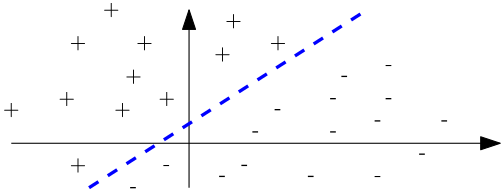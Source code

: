 <?xml version="1.0"?>
<!DOCTYPE ipe SYSTEM "ipe.dtd">
<ipe version="70218" creator="Ipe 7.2.28">
<info created="D:20251021161435" modified="D:20251021161435"/>
<ipestyle name="basic">
<symbol name="arrow/arc(spx)">
<path stroke="sym-stroke" fill="sym-stroke" pen="sym-pen">
0 0 m
-1 0.333 l
-1 -0.333 l
h
</path>
</symbol>
<symbol name="arrow/farc(spx)">
<path stroke="sym-stroke" fill="white" pen="sym-pen">
0 0 m
-1 0.333 l
-1 -0.333 l
h
</path>
</symbol>
<symbol name="arrow/ptarc(spx)">
<path stroke="sym-stroke" fill="sym-stroke" pen="sym-pen">
0 0 m
-1 0.333 l
-0.8 0 l
-1 -0.333 l
h
</path>
</symbol>
<symbol name="arrow/fptarc(spx)">
<path stroke="sym-stroke" fill="white" pen="sym-pen">
0 0 m
-1 0.333 l
-0.8 0 l
-1 -0.333 l
h
</path>
</symbol>
<symbol name="mark/circle(sx)" transformations="translations">
<path fill="sym-stroke">
0.6 0 0 0.6 0 0 e
0.4 0 0 0.4 0 0 e
</path>
</symbol>
<symbol name="mark/disk(sx)" transformations="translations">
<path fill="sym-stroke">
0.6 0 0 0.6 0 0 e
</path>
</symbol>
<symbol name="mark/fdisk(sfx)" transformations="translations">
<group>
<path fill="sym-fill">
0.5 0 0 0.5 0 0 e
</path>
<path fill="sym-stroke" fillrule="eofill">
0.6 0 0 0.6 0 0 e
0.4 0 0 0.4 0 0 e
</path>
</group>
</symbol>
<symbol name="mark/box(sx)" transformations="translations">
<path fill="sym-stroke" fillrule="eofill">
-0.6 -0.6 m
0.6 -0.6 l
0.6 0.6 l
-0.6 0.6 l
h
-0.4 -0.4 m
0.4 -0.4 l
0.4 0.4 l
-0.4 0.4 l
h
</path>
</symbol>
<symbol name="mark/square(sx)" transformations="translations">
<path fill="sym-stroke">
-0.6 -0.6 m
0.6 -0.6 l
0.6 0.6 l
-0.6 0.6 l
h
</path>
</symbol>
<symbol name="mark/fsquare(sfx)" transformations="translations">
<group>
<path fill="sym-fill">
-0.5 -0.5 m
0.5 -0.5 l
0.5 0.5 l
-0.5 0.5 l
h
</path>
<path fill="sym-stroke" fillrule="eofill">
-0.6 -0.6 m
0.6 -0.6 l
0.6 0.6 l
-0.6 0.6 l
h
-0.4 -0.4 m
0.4 -0.4 l
0.4 0.4 l
-0.4 0.4 l
h
</path>
</group>
</symbol>
<symbol name="mark/cross(sx)" transformations="translations">
<group>
<path fill="sym-stroke">
-0.43 -0.57 m
0.57 0.43 l
0.43 0.57 l
-0.57 -0.43 l
h
</path>
<path fill="sym-stroke">
-0.43 0.57 m
0.57 -0.43 l
0.43 -0.57 l
-0.57 0.43 l
h
</path>
</group>
</symbol>
<symbol name="arrow/fnormal(spx)">
<path stroke="sym-stroke" fill="white" pen="sym-pen">
0 0 m
-1 0.333 l
-1 -0.333 l
h
</path>
</symbol>
<symbol name="arrow/pointed(spx)">
<path stroke="sym-stroke" fill="sym-stroke" pen="sym-pen">
0 0 m
-1 0.333 l
-0.8 0 l
-1 -0.333 l
h
</path>
</symbol>
<symbol name="arrow/fpointed(spx)">
<path stroke="sym-stroke" fill="white" pen="sym-pen">
0 0 m
-1 0.333 l
-0.8 0 l
-1 -0.333 l
h
</path>
</symbol>
<symbol name="arrow/linear(spx)">
<path stroke="sym-stroke" pen="sym-pen">
-1 0.333 m
0 0 l
-1 -0.333 l
</path>
</symbol>
<symbol name="arrow/fdouble(spx)">
<path stroke="sym-stroke" fill="white" pen="sym-pen">
0 0 m
-1 0.333 l
-1 -0.333 l
h
-1 0 m
-2 0.333 l
-2 -0.333 l
h
</path>
</symbol>
<symbol name="arrow/double(spx)">
<path stroke="sym-stroke" fill="sym-stroke" pen="sym-pen">
0 0 m
-1 0.333 l
-1 -0.333 l
h
-1 0 m
-2 0.333 l
-2 -0.333 l
h
</path>
</symbol>
<symbol name="arrow/mid-normal(spx)">
<path stroke="sym-stroke" fill="sym-stroke" pen="sym-pen">
0.5 0 m
-0.5 0.333 l
-0.5 -0.333 l
h
</path>
</symbol>
<symbol name="arrow/mid-fnormal(spx)">
<path stroke="sym-stroke" fill="white" pen="sym-pen">
0.5 0 m
-0.5 0.333 l
-0.5 -0.333 l
h
</path>
</symbol>
<symbol name="arrow/mid-pointed(spx)">
<path stroke="sym-stroke" fill="sym-stroke" pen="sym-pen">
0.5 0 m
-0.5 0.333 l
-0.3 0 l
-0.5 -0.333 l
h
</path>
</symbol>
<symbol name="arrow/mid-fpointed(spx)">
<path stroke="sym-stroke" fill="white" pen="sym-pen">
0.5 0 m
-0.5 0.333 l
-0.3 0 l
-0.5 -0.333 l
h
</path>
</symbol>
<symbol name="arrow/mid-double(spx)">
<path stroke="sym-stroke" fill="sym-stroke" pen="sym-pen">
1 0 m
0 0.333 l
0 -0.333 l
h
0 0 m
-1 0.333 l
-1 -0.333 l
h
</path>
</symbol>
<symbol name="arrow/mid-fdouble(spx)">
<path stroke="sym-stroke" fill="white" pen="sym-pen">
1 0 m
0 0.333 l
0 -0.333 l
h
0 0 m
-1 0.333 l
-1 -0.333 l
h
</path>
</symbol>
<anglesize name="22.5 deg" value="22.5"/>
<anglesize name="30 deg" value="30"/>
<anglesize name="45 deg" value="45"/>
<anglesize name="60 deg" value="60"/>
<anglesize name="90 deg" value="90"/>
<arrowsize name="large" value="10"/>
<arrowsize name="small" value="5"/>
<arrowsize name="tiny" value="3"/>
<color name="blue" value="0 0 1"/>
<color name="brown" value="0.647 0.165 0.165"/>
<color name="darkblue" value="0 0 0.545"/>
<color name="darkcyan" value="0 0.545 0.545"/>
<color name="darkgray" value="0.663"/>
<color name="darkgreen" value="0 0.392 0"/>
<color name="darkmagenta" value="0.545 0 0.545"/>
<color name="darkorange" value="1 0.549 0"/>
<color name="darkred" value="0.545 0 0"/>
<color name="gold" value="1 0.843 0"/>
<color name="gray" value="0.745"/>
<color name="green" value="0 1 0"/>
<color name="lightblue" value="0.678 0.847 0.902"/>
<color name="lightcyan" value="0.878 1 1"/>
<color name="lightgray" value="0.827"/>
<color name="lightgreen" value="0.565 0.933 0.565"/>
<color name="lightyellow" value="1 1 0.878"/>
<color name="navy" value="0 0 0.502"/>
<color name="orange" value="1 0.647 0"/>
<color name="pink" value="1 0.753 0.796"/>
<color name="purple" value="0.627 0.125 0.941"/>
<color name="red" value="1 0 0"/>
<color name="seagreen" value="0.18 0.545 0.341"/>
<color name="turquoise" value="0.251 0.878 0.816"/>
<color name="violet" value="0.933 0.51 0.933"/>
<color name="yellow" value="1 1 0"/>
<dashstyle name="dash dot dotted" value="[4 2 1 2 1 2] 0"/>
<dashstyle name="dash dotted" value="[4 2 1 2] 0"/>
<dashstyle name="dashed" value="[4] 0"/>
<dashstyle name="dotted" value="[1 3] 0"/>
<gridsize name="10 pts (~3.5 mm)" value="10"/>
<gridsize name="14 pts (~5 mm)" value="14"/>
<gridsize name="16 pts (~6 mm)" value="16"/>
<gridsize name="20 pts (~7 mm)" value="20"/>
<gridsize name="28 pts (~10 mm)" value="28"/>
<gridsize name="32 pts (~12 mm)" value="32"/>
<gridsize name="4 pts" value="4"/>
<gridsize name="56 pts (~20 mm)" value="56"/>
<gridsize name="8 pts (~3 mm)" value="8"/>
<opacity name="10%" value="0.1"/>
<opacity name="30%" value="0.3"/>
<opacity name="50%" value="0.5"/>
<opacity name="75%" value="0.75"/>
<pen name="fat" value="1.2"/>
<pen name="heavier" value="0.8"/>
<pen name="ultrafat" value="2"/>
<symbolsize name="large" value="5"/>
<symbolsize name="small" value="2"/>
<symbolsize name="tiny" value="1.1"/>
<textsize name="Huge" value="\Huge"/>
<textsize name="LARGE" value="\LARGE"/>
<textsize name="Large" value="\Large"/>
<textsize name="footnote" value="\footnotesize"/>
<textsize name="huge" value="\huge"/>
<textsize name="large" value="\large"/>
<textsize name="script" value="\scriptsize"/>
<textsize name="small" value="\small"/>
<textsize name="tiny" value="\tiny"/>
<textstyle name="center" begin="\begin{center}" end="\end{center}"/>
<textstyle name="item" begin="\begin{itemize}\item{}" end="\end{itemize}"/>
<textstyle name="itemize" begin="\begin{itemize}" end="\end{itemize}"/>
<tiling name="falling" angle="-60" step="4" width="1"/>
<tiling name="rising" angle="30" step="4" width="1"/>
</ipestyle>
<page>
<layer name="alpha"/>
<view layers="alpha" active="alpha"/>
<path layer="alpha" stroke="black" arrow="normal/normal">
208 672 m
384 672 l
</path>
<path stroke="black" arrow="normal/normal">
272 656 m
272 720 l
</path>
<text transformations="translations" pos="232 708" stroke="black" type="label" width="6.116" height="4.317" depth="0.83" halign="center" valign="center" size="script">+</text>
<text matrix="1 0 0 1 12 12" transformations="translations" pos="232 708" stroke="black" type="label" width="6.116" height="4.317" depth="0.83" halign="center" valign="center" size="script">+</text>
<text matrix="1 0 0 1 20 -12" transformations="translations" pos="232 708" stroke="black" type="label" width="6.116" height="4.317" depth="0.83" halign="center" valign="center" size="script">+</text>
<text matrix="1 0 0 1 -4 -20" transformations="translations" pos="232 708" stroke="black" type="label" width="6.116" height="4.317" depth="0.83" halign="center" valign="center" size="script">+</text>
<text matrix="1 0 0 1 -24 -24" transformations="translations" pos="232 708" stroke="black" type="label" width="6.116" height="4.317" depth="0.83" halign="center" valign="center" size="script">+</text>
<text matrix="1 0 0 1 16 -24" transformations="translations" pos="232 708" stroke="black" type="label" width="6.116" height="4.317" depth="0.83" halign="center" valign="center" size="script">+</text>
<text matrix="1 0 0 1 0 -44" transformations="translations" pos="232 708" stroke="black" type="label" width="6.116" height="4.317" depth="0.83" halign="center" valign="center" size="script">+</text>
<text matrix="1 0 0 1 32 -20" transformations="translations" pos="232 708" stroke="black" type="label" width="6.116" height="4.317" depth="0.83" halign="center" valign="center" size="script">+</text>
<text matrix="1 0 0 1 52 -4" transformations="translations" pos="232 708" stroke="black" type="label" width="6.116" height="4.317" depth="0.83" halign="center" valign="center" size="script">+</text>
<text matrix="1 0 0 1 72 0" transformations="translations" pos="232 708" stroke="black" type="label" width="6.116" height="4.317" depth="0.83" halign="center" valign="center" size="script">+</text>
<text matrix="1 0 0 1 56 8" transformations="translations" pos="232 708" stroke="black" type="label" width="6.116" height="4.317" depth="0.83" halign="center" valign="center" size="script">+</text>
<text matrix="1 0 0 1 24 0" transformations="translations" pos="232 708" stroke="black" type="label" width="6.116" height="4.317" depth="0.83" halign="center" valign="center" size="script">+</text>
<text matrix="1 0 0 1 20 -52" transformations="translations" pos="232 708" stroke="black" type="label" width="2.684" height="3.003" depth="0" halign="center" valign="center" size="script">-</text>
<text matrix="1 0 0 1 32 -44" transformations="translations" pos="232 708" stroke="black" type="label" width="2.684" height="3.003" depth="0" halign="center" valign="center" size="script">-</text>
<text matrix="1 0 0 1 52 -48" transformations="translations" pos="232 708" stroke="black" type="label" width="2.684" height="3.003" depth="0" halign="center" valign="center" size="script">-</text>
<text matrix="1 0 0 1 60 -44" transformations="translations" pos="232 708" stroke="black" type="label" width="2.684" height="3.003" depth="0" halign="center" valign="center" size="script">-</text>
<text matrix="1 0 0 1 64 -32" transformations="translations" pos="232 708" stroke="black" type="label" width="2.684" height="3.003" depth="0" halign="center" valign="center" size="script">-</text>
<text matrix="1 0 0 1 72 -24" transformations="translations" pos="232 708" stroke="black" type="label" width="2.684" height="3.003" depth="0" halign="center" valign="center" size="script">-</text>
<text matrix="1 0 0 1 92 -20" transformations="translations" pos="232 708" stroke="black" type="label" width="2.684" height="3.003" depth="0" halign="center" valign="center" size="script">-</text>
<text matrix="1 0 0 1 96 -12" transformations="translations" pos="232 708" stroke="black" type="label" width="2.684" height="3.003" depth="0" halign="center" valign="center" size="script">-</text>
<text matrix="1 0 0 1 112 -8" transformations="translations" pos="232 708" stroke="black" type="label" width="2.684" height="3.003" depth="0" halign="center" valign="center" size="script">-</text>
<text matrix="1 0 0 1 112 -20" transformations="translations" pos="232 708" stroke="black" type="label" width="2.684" height="3.003" depth="0" halign="center" valign="center" size="script">-</text>
<text matrix="1 0 0 1 92 -32" transformations="translations" pos="232 708" stroke="black" type="label" width="2.684" height="3.003" depth="0" halign="center" valign="center" size="script">-</text>
<text matrix="1 0 0 1 84 -48" transformations="translations" pos="232 708" stroke="black" type="label" width="2.684" height="3.003" depth="0" halign="center" valign="center" size="script">-</text>
<text matrix="1 0 0 1 108 -48" transformations="translations" pos="232 708" stroke="black" type="label" width="2.684" height="3.003" depth="0" halign="center" valign="center" size="script">-</text>
<text matrix="1 0 0 1 124 -40" transformations="translations" pos="232 708" stroke="black" type="label" width="2.684" height="3.003" depth="0" halign="center" valign="center" size="script">-</text>
<text matrix="1 0 0 1 132 -28" transformations="translations" pos="232 708" stroke="black" type="label" width="2.684" height="3.003" depth="0" halign="center" valign="center" size="script">-</text>
<text matrix="1 0 0 1 108 -28" transformations="translations" pos="232 708" stroke="black" type="label" width="2.684" height="3.003" depth="0" halign="center" valign="center" size="script">-</text>
<path stroke="0 0 1" dash="dashed" pen="fat">
236 656 m
336 720 l
</path>
</page>
</ipe>
